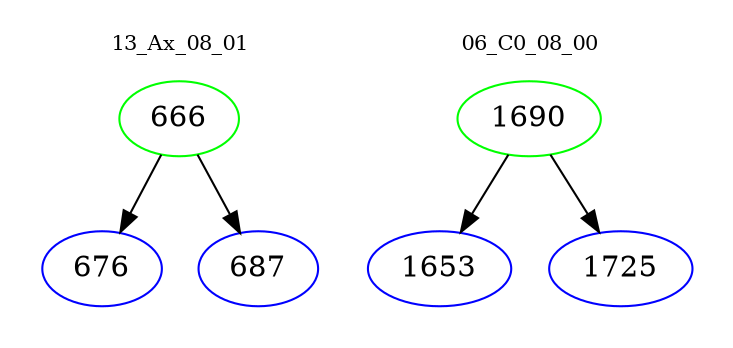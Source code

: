 digraph{
subgraph cluster_0 {
color = white
label = "13_Ax_08_01";
fontsize=10;
T0_666 [label="666", color="green"]
T0_666 -> T0_676 [color="black"]
T0_676 [label="676", color="blue"]
T0_666 -> T0_687 [color="black"]
T0_687 [label="687", color="blue"]
}
subgraph cluster_1 {
color = white
label = "06_C0_08_00";
fontsize=10;
T1_1690 [label="1690", color="green"]
T1_1690 -> T1_1653 [color="black"]
T1_1653 [label="1653", color="blue"]
T1_1690 -> T1_1725 [color="black"]
T1_1725 [label="1725", color="blue"]
}
}
